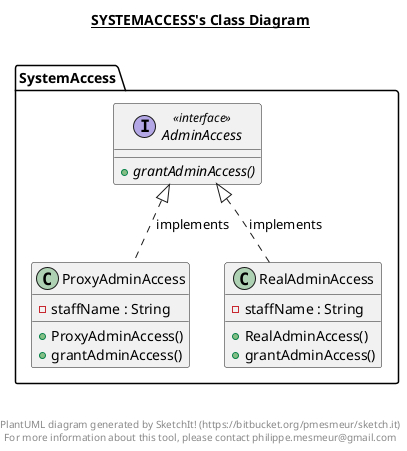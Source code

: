 @startuml

title __SYSTEMACCESS's Class Diagram__\n


      interface SystemAccess.AdminAccess <<interface>>{
          {abstract} + grantAdminAccess()
      }

  


      class SystemAccess.ProxyAdminAccess {
          - staffName : String
          + ProxyAdminAccess()
          + grantAdminAccess()
      }

  


      class SystemAccess.RealAdminAccess {
          - staffName : String
          + RealAdminAccess()
          + grantAdminAccess()
      }

  

  SystemAccess.ProxyAdminAccess .up.|> SystemAccess.AdminAccess : implements
  SystemAccess.RealAdminAccess .up.|> SystemAccess.AdminAccess : implements


right footer


PlantUML diagram generated by SketchIt! (https://bitbucket.org/pmesmeur/sketch.it)
For more information about this tool, please contact philippe.mesmeur@gmail.com
endfooter

@enduml
